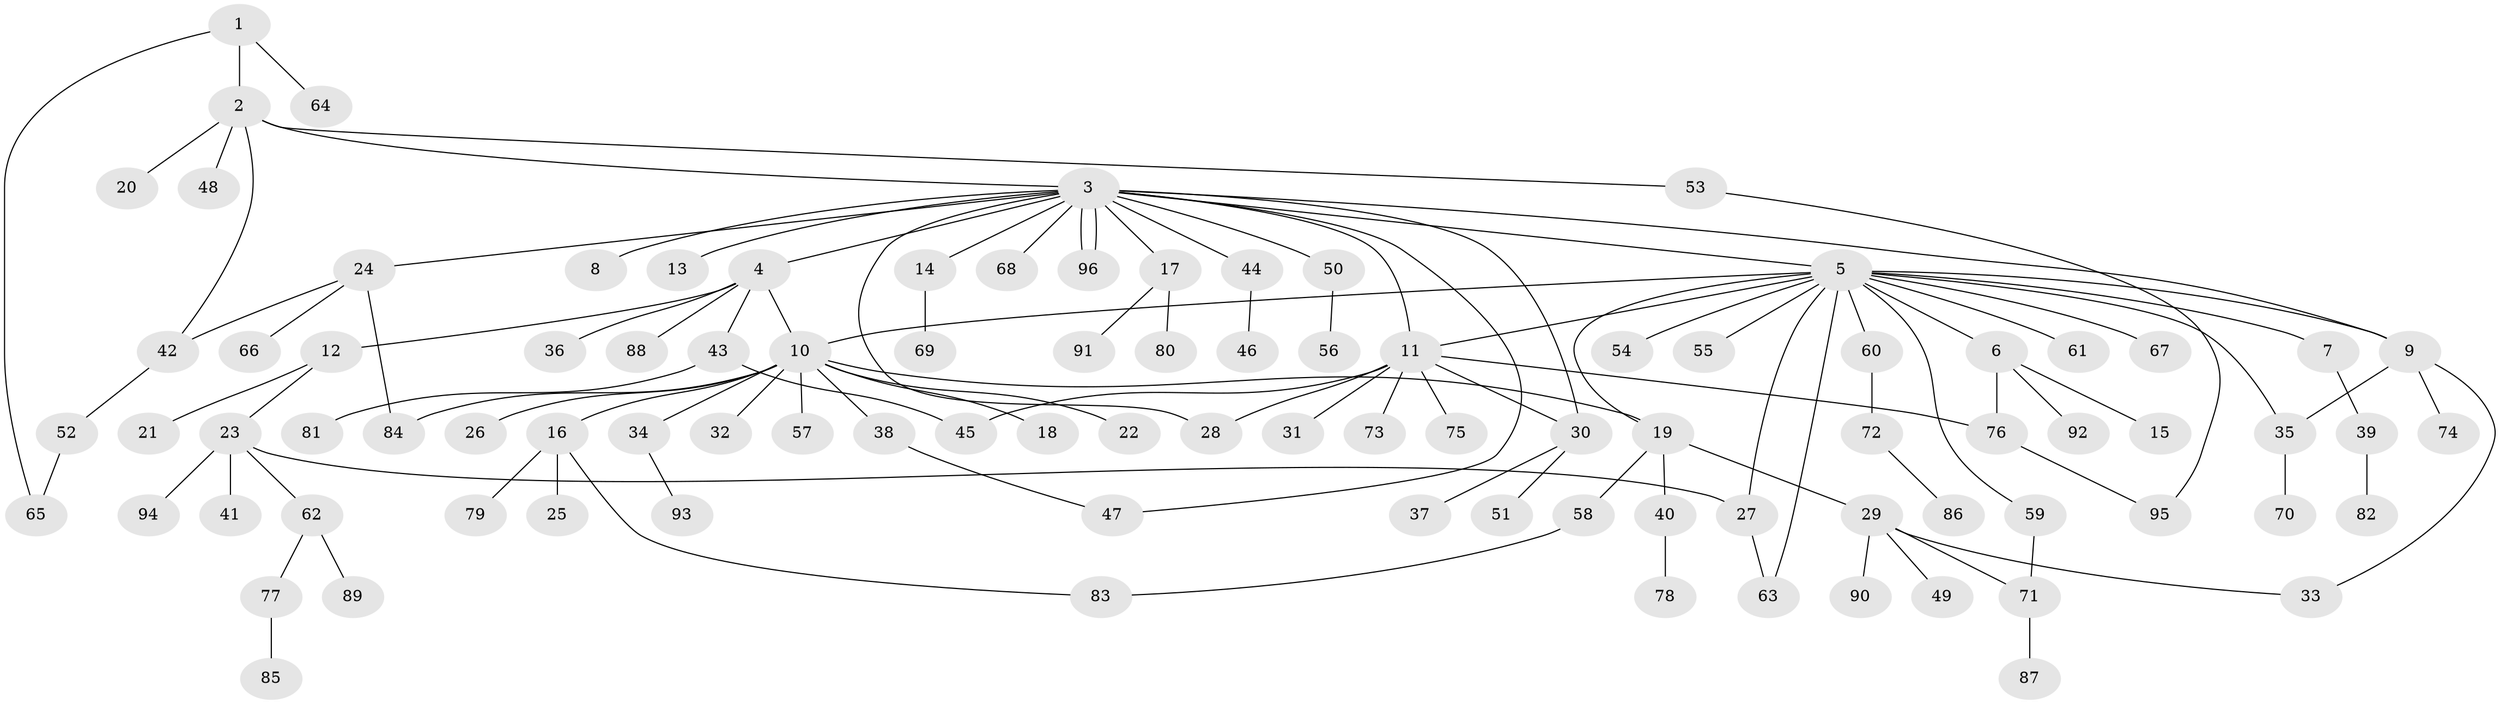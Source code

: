 // Generated by graph-tools (version 1.1) at 2025/49/03/09/25 03:49:50]
// undirected, 96 vertices, 115 edges
graph export_dot {
graph [start="1"]
  node [color=gray90,style=filled];
  1;
  2;
  3;
  4;
  5;
  6;
  7;
  8;
  9;
  10;
  11;
  12;
  13;
  14;
  15;
  16;
  17;
  18;
  19;
  20;
  21;
  22;
  23;
  24;
  25;
  26;
  27;
  28;
  29;
  30;
  31;
  32;
  33;
  34;
  35;
  36;
  37;
  38;
  39;
  40;
  41;
  42;
  43;
  44;
  45;
  46;
  47;
  48;
  49;
  50;
  51;
  52;
  53;
  54;
  55;
  56;
  57;
  58;
  59;
  60;
  61;
  62;
  63;
  64;
  65;
  66;
  67;
  68;
  69;
  70;
  71;
  72;
  73;
  74;
  75;
  76;
  77;
  78;
  79;
  80;
  81;
  82;
  83;
  84;
  85;
  86;
  87;
  88;
  89;
  90;
  91;
  92;
  93;
  94;
  95;
  96;
  1 -- 2;
  1 -- 64;
  1 -- 65;
  2 -- 3;
  2 -- 20;
  2 -- 42;
  2 -- 48;
  2 -- 53;
  3 -- 4;
  3 -- 5;
  3 -- 8;
  3 -- 9;
  3 -- 11;
  3 -- 13;
  3 -- 14;
  3 -- 17;
  3 -- 24;
  3 -- 28;
  3 -- 30;
  3 -- 44;
  3 -- 47;
  3 -- 50;
  3 -- 68;
  3 -- 96;
  3 -- 96;
  4 -- 10;
  4 -- 12;
  4 -- 36;
  4 -- 43;
  4 -- 88;
  5 -- 6;
  5 -- 7;
  5 -- 9;
  5 -- 10;
  5 -- 11;
  5 -- 19;
  5 -- 27;
  5 -- 35;
  5 -- 54;
  5 -- 55;
  5 -- 59;
  5 -- 60;
  5 -- 61;
  5 -- 63;
  5 -- 67;
  6 -- 15;
  6 -- 76;
  6 -- 92;
  7 -- 39;
  9 -- 33;
  9 -- 35;
  9 -- 74;
  10 -- 16;
  10 -- 18;
  10 -- 19;
  10 -- 22;
  10 -- 26;
  10 -- 32;
  10 -- 34;
  10 -- 38;
  10 -- 57;
  10 -- 84;
  11 -- 28;
  11 -- 30;
  11 -- 31;
  11 -- 45;
  11 -- 73;
  11 -- 75;
  11 -- 76;
  12 -- 21;
  12 -- 23;
  14 -- 69;
  16 -- 25;
  16 -- 79;
  16 -- 83;
  17 -- 80;
  17 -- 91;
  19 -- 29;
  19 -- 40;
  19 -- 58;
  23 -- 27;
  23 -- 41;
  23 -- 62;
  23 -- 94;
  24 -- 42;
  24 -- 66;
  24 -- 84;
  27 -- 63;
  29 -- 33;
  29 -- 49;
  29 -- 71;
  29 -- 90;
  30 -- 37;
  30 -- 51;
  34 -- 93;
  35 -- 70;
  38 -- 47;
  39 -- 82;
  40 -- 78;
  42 -- 52;
  43 -- 45;
  43 -- 81;
  44 -- 46;
  50 -- 56;
  52 -- 65;
  53 -- 95;
  58 -- 83;
  59 -- 71;
  60 -- 72;
  62 -- 77;
  62 -- 89;
  71 -- 87;
  72 -- 86;
  76 -- 95;
  77 -- 85;
}
